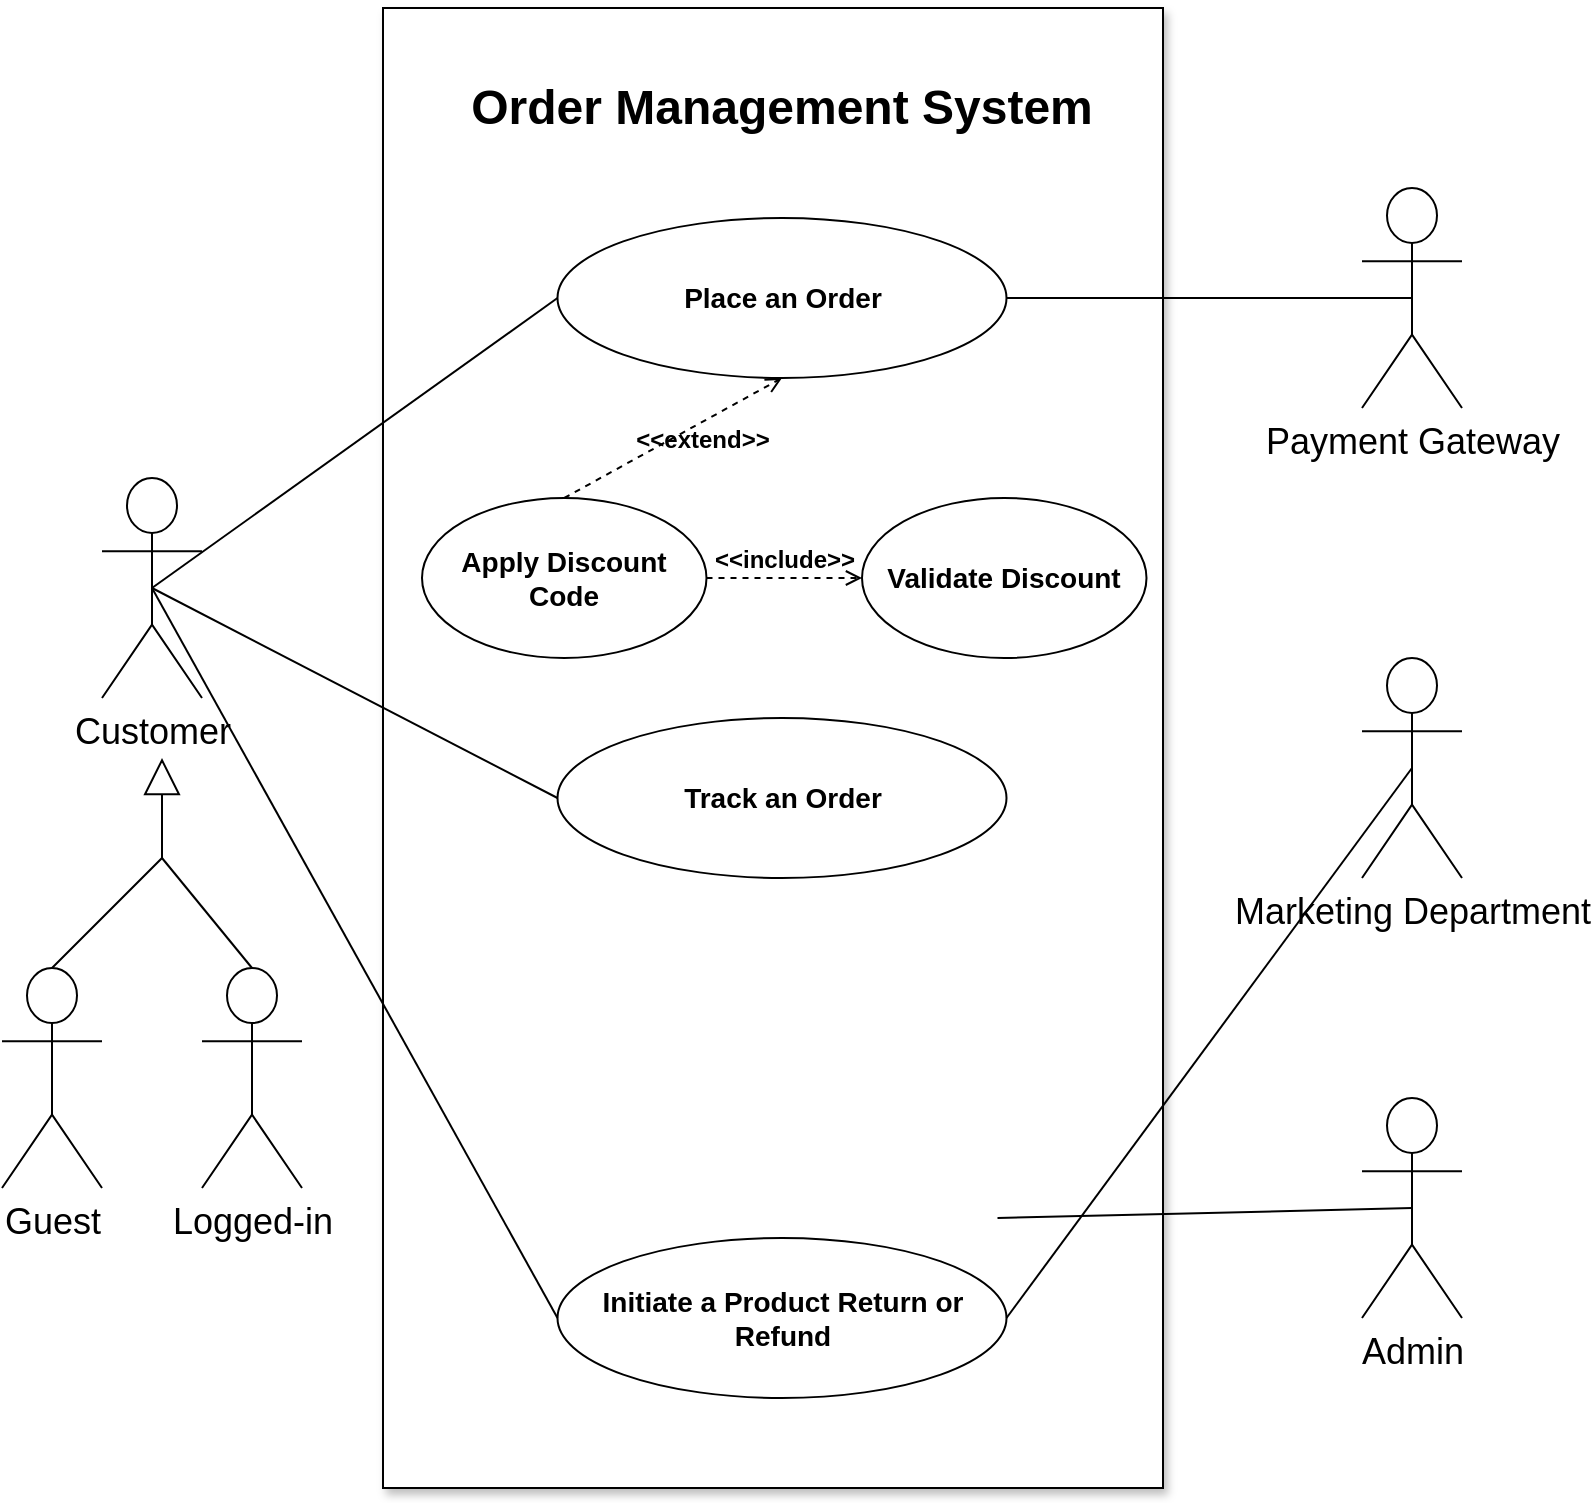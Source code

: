 <mxfile version="21.7.2" type="github">
  <diagram name="Page-1" id="Ibva7xswk7MlykJWga5B">
    <mxGraphModel dx="860" dy="941" grid="1" gridSize="10" guides="1" tooltips="1" connect="1" arrows="1" fold="1" page="1" pageScale="1" pageWidth="850" pageHeight="1100" math="0" shadow="0">
      <root>
        <mxCell id="0" />
        <mxCell id="1" parent="0" />
        <mxCell id="hKEHkd_DOBsOIQRfh8Hp-2" value="&lt;font style=&quot;font-size: 18px;&quot;&gt;Payment Gateway&lt;/font&gt;" style="shape=umlActor;verticalLabelPosition=bottom;verticalAlign=top;html=1;outlineConnect=0;" parent="1" vertex="1">
          <mxGeometry x="720" y="215" width="50" height="110" as="geometry" />
        </mxCell>
        <mxCell id="hKEHkd_DOBsOIQRfh8Hp-3" value="" style="rounded=0;whiteSpace=wrap;html=1;rotation=90;shadow=1;movable=0;resizable=0;rotatable=0;deletable=0;editable=0;locked=1;connectable=0;" parent="1" vertex="1">
          <mxGeometry x="55.5" y="300" width="740" height="390" as="geometry" />
        </mxCell>
        <mxCell id="hKEHkd_DOBsOIQRfh8Hp-4" value="&lt;font style=&quot;font-size: 18px;&quot;&gt;Customer&lt;/font&gt;" style="shape=umlActor;verticalLabelPosition=bottom;verticalAlign=top;html=1;outlineConnect=0;" parent="1" vertex="1">
          <mxGeometry x="90" y="360" width="50" height="110" as="geometry" />
        </mxCell>
        <mxCell id="hKEHkd_DOBsOIQRfh8Hp-10" value="&lt;font style=&quot;font-size: 24px;&quot;&gt;Order Management System&lt;/font&gt;" style="text;html=1;strokeColor=none;fillColor=none;align=center;verticalAlign=middle;whiteSpace=wrap;rounded=0;fontStyle=1" parent="1" vertex="1">
          <mxGeometry x="260" y="160" width="340" height="30" as="geometry" />
        </mxCell>
        <mxCell id="hKEHkd_DOBsOIQRfh8Hp-13" value="&lt;font style=&quot;font-size: 14px;&quot;&gt;&lt;b&gt;Apply Discount Code&lt;br&gt;&lt;/b&gt;&lt;/font&gt;" style="ellipse;whiteSpace=wrap;html=1;" parent="1" vertex="1">
          <mxGeometry x="250" y="370" width="142.25" height="80" as="geometry" />
        </mxCell>
        <mxCell id="hKEHkd_DOBsOIQRfh8Hp-14" value="&lt;font style=&quot;font-size: 14px;&quot;&gt;&lt;b&gt;Place an Order&lt;/b&gt;&lt;/font&gt;" style="ellipse;whiteSpace=wrap;html=1;" parent="1" vertex="1">
          <mxGeometry x="317.75" y="230" width="224.5" height="80" as="geometry" />
        </mxCell>
        <mxCell id="hKEHkd_DOBsOIQRfh8Hp-15" value="&lt;font style=&quot;font-size: 18px;&quot;&gt;Guest&lt;/font&gt;" style="shape=umlActor;verticalLabelPosition=bottom;verticalAlign=top;html=1;outlineConnect=0;" parent="1" vertex="1">
          <mxGeometry x="40" y="605" width="50" height="110" as="geometry" />
        </mxCell>
        <mxCell id="hKEHkd_DOBsOIQRfh8Hp-16" value="&lt;font style=&quot;font-size: 18px;&quot;&gt;Logged-in&lt;/font&gt;" style="shape=umlActor;verticalLabelPosition=bottom;verticalAlign=top;html=1;outlineConnect=0;" parent="1" vertex="1">
          <mxGeometry x="140" y="605" width="50" height="110" as="geometry" />
        </mxCell>
        <mxCell id="hKEHkd_DOBsOIQRfh8Hp-27" value="" style="endArrow=block;endSize=16;endFill=0;html=1;rounded=0;" parent="1" edge="1">
          <mxGeometry width="160" relative="1" as="geometry">
            <mxPoint x="115" y="570" as="sourcePoint" />
            <mxPoint x="115" y="570" as="targetPoint" />
          </mxGeometry>
        </mxCell>
        <mxCell id="hKEHkd_DOBsOIQRfh8Hp-35" value="" style="endArrow=block;endSize=16;endFill=0;html=1;rounded=0;exitX=0.5;exitY=0;exitDx=0;exitDy=0;exitPerimeter=0;" parent="1" source="hKEHkd_DOBsOIQRfh8Hp-15" edge="1">
          <mxGeometry width="160" relative="1" as="geometry">
            <mxPoint x="210" y="510" as="sourcePoint" />
            <mxPoint x="120" y="500" as="targetPoint" />
            <Array as="points">
              <mxPoint x="120" y="550" />
            </Array>
          </mxGeometry>
        </mxCell>
        <mxCell id="hKEHkd_DOBsOIQRfh8Hp-37" value="&lt;font style=&quot;font-size: 14px;&quot;&gt;&lt;b&gt;Track an Order&lt;/b&gt;&lt;/font&gt;" style="ellipse;whiteSpace=wrap;html=1;" parent="1" vertex="1">
          <mxGeometry x="317.75" y="480" width="224.5" height="80" as="geometry" />
        </mxCell>
        <mxCell id="hKEHkd_DOBsOIQRfh8Hp-38" value="&lt;font style=&quot;font-size: 14px;&quot;&gt;&lt;b&gt;Initiate a Product Return or Refund&lt;/b&gt;&lt;/font&gt;" style="ellipse;whiteSpace=wrap;html=1;" parent="1" vertex="1">
          <mxGeometry x="317.75" y="740" width="224.5" height="80" as="geometry" />
        </mxCell>
        <mxCell id="hKEHkd_DOBsOIQRfh8Hp-39" value="&lt;font style=&quot;font-size: 18px;&quot;&gt;Marketing Department&lt;/font&gt;" style="shape=umlActor;verticalLabelPosition=bottom;verticalAlign=top;html=1;outlineConnect=0;" parent="1" vertex="1">
          <mxGeometry x="720" y="450" width="50" height="110" as="geometry" />
        </mxCell>
        <mxCell id="hKEHkd_DOBsOIQRfh8Hp-40" value="&lt;font style=&quot;font-size: 18px;&quot;&gt;Admin&lt;/font&gt;" style="shape=umlActor;verticalLabelPosition=bottom;verticalAlign=top;html=1;outlineConnect=0;" parent="1" vertex="1">
          <mxGeometry x="720" y="670" width="50" height="110" as="geometry" />
        </mxCell>
        <mxCell id="hKEHkd_DOBsOIQRfh8Hp-57" value="" style="endArrow=none;html=1;rounded=0;entryX=0.5;entryY=0.5;entryDx=0;entryDy=0;entryPerimeter=0;exitX=1;exitY=0.5;exitDx=0;exitDy=0;" parent="1" target="hKEHkd_DOBsOIQRfh8Hp-40" edge="1">
          <mxGeometry width="50" height="50" relative="1" as="geometry">
            <mxPoint x="537.75" y="730" as="sourcePoint" />
            <mxPoint x="470" y="480" as="targetPoint" />
          </mxGeometry>
        </mxCell>
        <mxCell id="hKEHkd_DOBsOIQRfh8Hp-58" value="" style="endArrow=none;html=1;rounded=0;entryX=0.5;entryY=0.5;entryDx=0;entryDy=0;entryPerimeter=0;exitX=1;exitY=0.5;exitDx=0;exitDy=0;" parent="1" source="hKEHkd_DOBsOIQRfh8Hp-38" target="hKEHkd_DOBsOIQRfh8Hp-39" edge="1">
          <mxGeometry width="50" height="50" relative="1" as="geometry">
            <mxPoint x="548" y="740" as="sourcePoint" />
            <mxPoint x="755" y="735" as="targetPoint" />
          </mxGeometry>
        </mxCell>
        <mxCell id="hKEHkd_DOBsOIQRfh8Hp-59" value="" style="endArrow=none;html=1;rounded=0;entryX=0.5;entryY=0.5;entryDx=0;entryDy=0;entryPerimeter=0;exitX=1;exitY=0.5;exitDx=0;exitDy=0;" parent="1" source="hKEHkd_DOBsOIQRfh8Hp-14" target="hKEHkd_DOBsOIQRfh8Hp-2" edge="1">
          <mxGeometry width="50" height="50" relative="1" as="geometry">
            <mxPoint x="512" y="396.94" as="sourcePoint" />
            <mxPoint x="720" y="291.94" as="targetPoint" />
          </mxGeometry>
        </mxCell>
        <mxCell id="hKEHkd_DOBsOIQRfh8Hp-60" value="" style="endArrow=none;html=1;rounded=0;entryX=0;entryY=0.5;entryDx=0;entryDy=0;exitX=0.5;exitY=0.5;exitDx=0;exitDy=0;exitPerimeter=0;" parent="1" source="hKEHkd_DOBsOIQRfh8Hp-4" target="hKEHkd_DOBsOIQRfh8Hp-14" edge="1">
          <mxGeometry width="50" height="50" relative="1" as="geometry">
            <mxPoint x="120" y="415" as="sourcePoint" />
            <mxPoint x="323" y="414.58" as="targetPoint" />
          </mxGeometry>
        </mxCell>
        <mxCell id="hKEHkd_DOBsOIQRfh8Hp-62" value="" style="endArrow=none;html=1;rounded=0;entryX=0;entryY=0.5;entryDx=0;entryDy=0;exitX=0.5;exitY=0.5;exitDx=0;exitDy=0;exitPerimeter=0;" parent="1" source="hKEHkd_DOBsOIQRfh8Hp-4" target="hKEHkd_DOBsOIQRfh8Hp-37" edge="1">
          <mxGeometry width="50" height="50" relative="1" as="geometry">
            <mxPoint x="135" y="435" as="sourcePoint" />
            <mxPoint x="323" y="390" as="targetPoint" />
          </mxGeometry>
        </mxCell>
        <mxCell id="hKEHkd_DOBsOIQRfh8Hp-63" value="" style="endArrow=none;html=1;rounded=0;entryX=0;entryY=0.5;entryDx=0;entryDy=0;exitX=0.5;exitY=0.5;exitDx=0;exitDy=0;exitPerimeter=0;" parent="1" source="hKEHkd_DOBsOIQRfh8Hp-4" target="hKEHkd_DOBsOIQRfh8Hp-38" edge="1">
          <mxGeometry width="50" height="50" relative="1" as="geometry">
            <mxPoint x="145" y="445" as="sourcePoint" />
            <mxPoint x="323" y="500" as="targetPoint" />
          </mxGeometry>
        </mxCell>
        <mxCell id="hKEHkd_DOBsOIQRfh8Hp-65" value="" style="endArrow=none;html=1;rounded=0;entryX=0.5;entryY=0;entryDx=0;entryDy=0;entryPerimeter=0;" parent="1" target="hKEHkd_DOBsOIQRfh8Hp-16" edge="1">
          <mxGeometry width="50" height="50" relative="1" as="geometry">
            <mxPoint x="120" y="550" as="sourcePoint" />
            <mxPoint x="323" y="740" as="targetPoint" />
          </mxGeometry>
        </mxCell>
        <mxCell id="kJCWrpa8u9t749q43092-3" value="&lt;font style=&quot;font-size: 12px;&quot;&gt;&lt;b&gt;&amp;lt;&amp;lt;extend&amp;gt;&amp;gt;&lt;/b&gt;&lt;/font&gt;" style="html=1;verticalAlign=bottom;labelBackgroundColor=none;endArrow=open;endFill=0;dashed=1;rounded=0;exitX=0.5;exitY=0;exitDx=0;exitDy=0;entryX=0.5;entryY=1;entryDx=0;entryDy=0;" edge="1" parent="1" source="hKEHkd_DOBsOIQRfh8Hp-13" target="hKEHkd_DOBsOIQRfh8Hp-14">
          <mxGeometry x="0.126" y="-16" width="160" relative="1" as="geometry">
            <mxPoint x="400" y="350" as="sourcePoint" />
            <mxPoint x="560" y="350" as="targetPoint" />
            <mxPoint as="offset" />
          </mxGeometry>
        </mxCell>
        <mxCell id="kJCWrpa8u9t749q43092-5" value="&lt;font style=&quot;font-size: 14px;&quot;&gt;&lt;strong&gt;Validate Discount&lt;/strong&gt;&lt;/font&gt;" style="ellipse;whiteSpace=wrap;html=1;" vertex="1" parent="1">
          <mxGeometry x="470" y="370" width="142.25" height="80" as="geometry" />
        </mxCell>
        <mxCell id="kJCWrpa8u9t749q43092-6" value="&lt;font style=&quot;font-size: 12px;&quot;&gt;&lt;b&gt;&amp;lt;&amp;lt;include&amp;gt;&amp;gt;&lt;/b&gt;&lt;/font&gt;" style="html=1;verticalAlign=bottom;labelBackgroundColor=none;endArrow=open;endFill=0;dashed=1;rounded=0;exitX=1;exitY=0.5;exitDx=0;exitDy=0;entryX=0;entryY=0.5;entryDx=0;entryDy=0;" edge="1" parent="1" source="hKEHkd_DOBsOIQRfh8Hp-13" target="kJCWrpa8u9t749q43092-5">
          <mxGeometry width="160" relative="1" as="geometry">
            <mxPoint x="341" y="380" as="sourcePoint" />
            <mxPoint x="440" y="320" as="targetPoint" />
            <mxPoint as="offset" />
          </mxGeometry>
        </mxCell>
      </root>
    </mxGraphModel>
  </diagram>
</mxfile>
